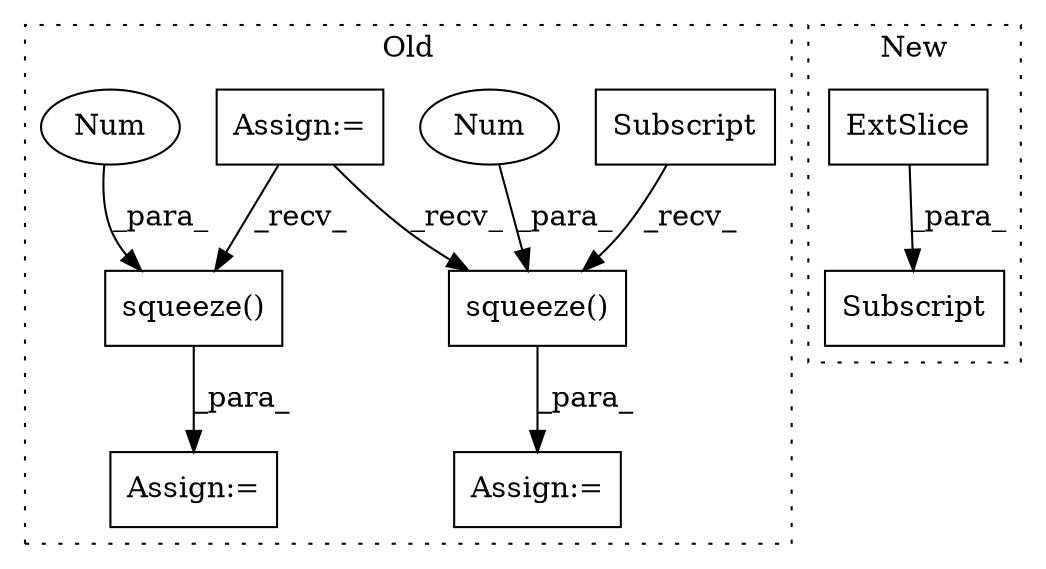 digraph G {
subgraph cluster0 {
1 [label="squeeze()" a="75" s="5556,5582" l="25,1" shape="box"];
3 [label="Num" a="76" s="5581" l="1" shape="ellipse"];
4 [label="Assign:=" a="68" s="5553" l="3" shape="box"];
6 [label="Assign:=" a="68" s="5018" l="3" shape="box"];
7 [label="Assign:=" a="68" s="5498" l="3" shape="box"];
8 [label="squeeze()" a="75" s="5501,5529" l="27,1" shape="box"];
9 [label="Num" a="76" s="5528" l="1" shape="ellipse"];
10 [label="Subscript" a="63" s="5556,0" l="16,0" shape="box"];
label = "Old";
style="dotted";
}
subgraph cluster1 {
2 [label="Subscript" a="63" s="7251,0" l="14,0" shape="box"];
5 [label="ExtSlice" a="85" s="7251" l="6" shape="box"];
label = "New";
style="dotted";
}
1 -> 4 [label="_para_"];
3 -> 1 [label="_para_"];
5 -> 2 [label="_para_"];
6 -> 8 [label="_recv_"];
6 -> 1 [label="_recv_"];
8 -> 7 [label="_para_"];
9 -> 8 [label="_para_"];
10 -> 1 [label="_recv_"];
}
